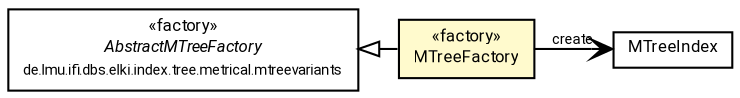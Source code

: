 #!/usr/local/bin/dot
#
# Class diagram 
# Generated by UMLGraph version R5_7_2-60-g0e99a6 (http://www.spinellis.gr/umlgraph/)
#

digraph G {
	graph [fontnames="svg"]
	edge [fontname="Roboto",fontsize=7,labelfontname="Roboto",labelfontsize=7,color="black"];
	node [fontname="Roboto",fontcolor="black",fontsize=8,shape=plaintext,margin=0,width=0,height=0];
	nodesep=0.15;
	ranksep=0.25;
	rankdir=LR;
	// de.lmu.ifi.dbs.elki.index.tree.metrical.mtreevariants.mtree.MTreeIndex<O>
	c6703212 [label=<<table title="de.lmu.ifi.dbs.elki.index.tree.metrical.mtreevariants.mtree.MTreeIndex" border="0" cellborder="1" cellspacing="0" cellpadding="2" href="MTreeIndex.html" target="_parent">
		<tr><td><table border="0" cellspacing="0" cellpadding="1">
		<tr><td align="center" balign="center"> <font face="Roboto">MTreeIndex</font> </td></tr>
		</table></td></tr>
		</table>>, URL="MTreeIndex.html"];
	// de.lmu.ifi.dbs.elki.index.tree.metrical.mtreevariants.mtree.MTreeFactory<O>
	c6703214 [label=<<table title="de.lmu.ifi.dbs.elki.index.tree.metrical.mtreevariants.mtree.MTreeFactory" border="0" cellborder="1" cellspacing="0" cellpadding="2" bgcolor="lemonChiffon" href="MTreeFactory.html" target="_parent">
		<tr><td><table border="0" cellspacing="0" cellpadding="1">
		<tr><td align="center" balign="center"> &#171;factory&#187; </td></tr>
		<tr><td align="center" balign="center"> <font face="Roboto">MTreeFactory</font> </td></tr>
		</table></td></tr>
		</table>>, URL="MTreeFactory.html"];
	// de.lmu.ifi.dbs.elki.index.tree.metrical.mtreevariants.AbstractMTreeFactory<O, N extends de.lmu.ifi.dbs.elki.index.tree.metrical.mtreevariants.AbstractMTreeNode<O, N, E>, E extends de.lmu.ifi.dbs.elki.index.tree.metrical.mtreevariants.MTreeEntry, S extends de.lmu.ifi.dbs.elki.index.tree.metrical.mtreevariants.MTreeSettings<O, N, E>>
	c6703217 [label=<<table title="de.lmu.ifi.dbs.elki.index.tree.metrical.mtreevariants.AbstractMTreeFactory" border="0" cellborder="1" cellspacing="0" cellpadding="2" href="../AbstractMTreeFactory.html" target="_parent">
		<tr><td><table border="0" cellspacing="0" cellpadding="1">
		<tr><td align="center" balign="center"> &#171;factory&#187; </td></tr>
		<tr><td align="center" balign="center"> <font face="Roboto"><i>AbstractMTreeFactory</i></font> </td></tr>
		<tr><td align="center" balign="center"> <font face="Roboto" point-size="7.0">de.lmu.ifi.dbs.elki.index.tree.metrical.mtreevariants</font> </td></tr>
		</table></td></tr>
		</table>>, URL="../AbstractMTreeFactory.html"];
	// de.lmu.ifi.dbs.elki.index.tree.metrical.mtreevariants.mtree.MTreeFactory<O> extends de.lmu.ifi.dbs.elki.index.tree.metrical.mtreevariants.AbstractMTreeFactory<O, N extends de.lmu.ifi.dbs.elki.index.tree.metrical.mtreevariants.AbstractMTreeNode<O, N, E>, E extends de.lmu.ifi.dbs.elki.index.tree.metrical.mtreevariants.MTreeEntry, S extends de.lmu.ifi.dbs.elki.index.tree.metrical.mtreevariants.MTreeSettings<O, N, E>>
	c6703217 -> c6703214 [arrowtail=empty,dir=back,weight=10];
	// de.lmu.ifi.dbs.elki.index.tree.metrical.mtreevariants.mtree.MTreeFactory<O> navassoc de.lmu.ifi.dbs.elki.index.tree.metrical.mtreevariants.mtree.MTreeIndex<O>
	c6703214 -> c6703212 [arrowhead=open,weight=1,label="create"];
}

